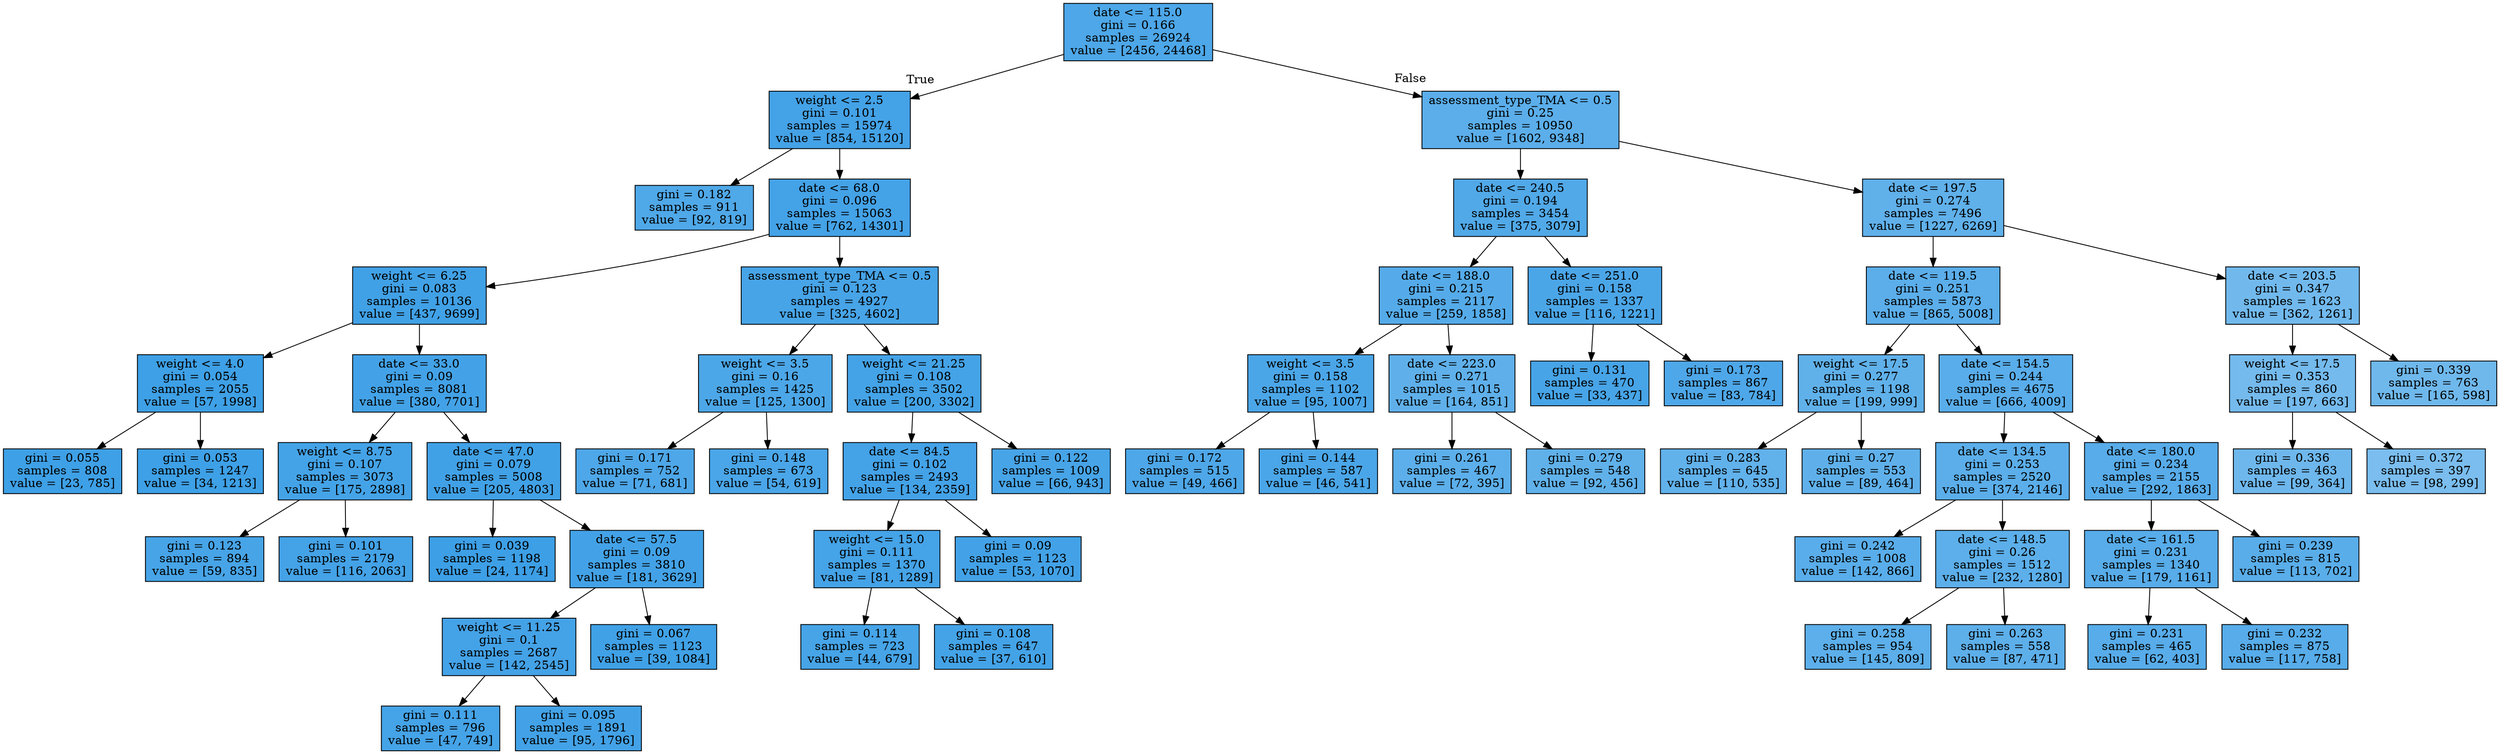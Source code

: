 digraph Tree {
node [shape=box, style="filled", color="black"] ;
0 [label="date <= 115.0\ngini = 0.166\nsamples = 26924\nvalue = [2456, 24468]", fillcolor="#399de5e5"] ;
1 [label="weight <= 2.5\ngini = 0.101\nsamples = 15974\nvalue = [854, 15120]", fillcolor="#399de5f1"] ;
0 -> 1 [labeldistance=2.5, labelangle=45, headlabel="True"] ;
2 [label="gini = 0.182\nsamples = 911\nvalue = [92, 819]", fillcolor="#399de5e2"] ;
1 -> 2 ;
3 [label="date <= 68.0\ngini = 0.096\nsamples = 15063\nvalue = [762, 14301]", fillcolor="#399de5f1"] ;
1 -> 3 ;
4 [label="weight <= 6.25\ngini = 0.083\nsamples = 10136\nvalue = [437, 9699]", fillcolor="#399de5f4"] ;
3 -> 4 ;
5 [label="weight <= 4.0\ngini = 0.054\nsamples = 2055\nvalue = [57, 1998]", fillcolor="#399de5f8"] ;
4 -> 5 ;
6 [label="gini = 0.055\nsamples = 808\nvalue = [23, 785]", fillcolor="#399de5f8"] ;
5 -> 6 ;
7 [label="gini = 0.053\nsamples = 1247\nvalue = [34, 1213]", fillcolor="#399de5f8"] ;
5 -> 7 ;
8 [label="date <= 33.0\ngini = 0.09\nsamples = 8081\nvalue = [380, 7701]", fillcolor="#399de5f2"] ;
4 -> 8 ;
9 [label="weight <= 8.75\ngini = 0.107\nsamples = 3073\nvalue = [175, 2898]", fillcolor="#399de5f0"] ;
8 -> 9 ;
10 [label="gini = 0.123\nsamples = 894\nvalue = [59, 835]", fillcolor="#399de5ed"] ;
9 -> 10 ;
11 [label="gini = 0.101\nsamples = 2179\nvalue = [116, 2063]", fillcolor="#399de5f1"] ;
9 -> 11 ;
12 [label="date <= 47.0\ngini = 0.079\nsamples = 5008\nvalue = [205, 4803]", fillcolor="#399de5f4"] ;
8 -> 12 ;
13 [label="gini = 0.039\nsamples = 1198\nvalue = [24, 1174]", fillcolor="#399de5fa"] ;
12 -> 13 ;
14 [label="date <= 57.5\ngini = 0.09\nsamples = 3810\nvalue = [181, 3629]", fillcolor="#399de5f2"] ;
12 -> 14 ;
15 [label="weight <= 11.25\ngini = 0.1\nsamples = 2687\nvalue = [142, 2545]", fillcolor="#399de5f1"] ;
14 -> 15 ;
16 [label="gini = 0.111\nsamples = 796\nvalue = [47, 749]", fillcolor="#399de5ef"] ;
15 -> 16 ;
17 [label="gini = 0.095\nsamples = 1891\nvalue = [95, 1796]", fillcolor="#399de5f2"] ;
15 -> 17 ;
18 [label="gini = 0.067\nsamples = 1123\nvalue = [39, 1084]", fillcolor="#399de5f6"] ;
14 -> 18 ;
19 [label="assessment_type_TMA <= 0.5\ngini = 0.123\nsamples = 4927\nvalue = [325, 4602]", fillcolor="#399de5ed"] ;
3 -> 19 ;
20 [label="weight <= 3.5\ngini = 0.16\nsamples = 1425\nvalue = [125, 1300]", fillcolor="#399de5e6"] ;
19 -> 20 ;
21 [label="gini = 0.171\nsamples = 752\nvalue = [71, 681]", fillcolor="#399de5e4"] ;
20 -> 21 ;
22 [label="gini = 0.148\nsamples = 673\nvalue = [54, 619]", fillcolor="#399de5e9"] ;
20 -> 22 ;
23 [label="weight <= 21.25\ngini = 0.108\nsamples = 3502\nvalue = [200, 3302]", fillcolor="#399de5f0"] ;
19 -> 23 ;
24 [label="date <= 84.5\ngini = 0.102\nsamples = 2493\nvalue = [134, 2359]", fillcolor="#399de5f1"] ;
23 -> 24 ;
25 [label="weight <= 15.0\ngini = 0.111\nsamples = 1370\nvalue = [81, 1289]", fillcolor="#399de5ef"] ;
24 -> 25 ;
26 [label="gini = 0.114\nsamples = 723\nvalue = [44, 679]", fillcolor="#399de5ee"] ;
25 -> 26 ;
27 [label="gini = 0.108\nsamples = 647\nvalue = [37, 610]", fillcolor="#399de5f0"] ;
25 -> 27 ;
28 [label="gini = 0.09\nsamples = 1123\nvalue = [53, 1070]", fillcolor="#399de5f2"] ;
24 -> 28 ;
29 [label="gini = 0.122\nsamples = 1009\nvalue = [66, 943]", fillcolor="#399de5ed"] ;
23 -> 29 ;
30 [label="assessment_type_TMA <= 0.5\ngini = 0.25\nsamples = 10950\nvalue = [1602, 9348]", fillcolor="#399de5d3"] ;
0 -> 30 [labeldistance=2.5, labelangle=-45, headlabel="False"] ;
31 [label="date <= 240.5\ngini = 0.194\nsamples = 3454\nvalue = [375, 3079]", fillcolor="#399de5e0"] ;
30 -> 31 ;
32 [label="date <= 188.0\ngini = 0.215\nsamples = 2117\nvalue = [259, 1858]", fillcolor="#399de5db"] ;
31 -> 32 ;
33 [label="weight <= 3.5\ngini = 0.158\nsamples = 1102\nvalue = [95, 1007]", fillcolor="#399de5e7"] ;
32 -> 33 ;
34 [label="gini = 0.172\nsamples = 515\nvalue = [49, 466]", fillcolor="#399de5e4"] ;
33 -> 34 ;
35 [label="gini = 0.144\nsamples = 587\nvalue = [46, 541]", fillcolor="#399de5e9"] ;
33 -> 35 ;
36 [label="date <= 223.0\ngini = 0.271\nsamples = 1015\nvalue = [164, 851]", fillcolor="#399de5ce"] ;
32 -> 36 ;
37 [label="gini = 0.261\nsamples = 467\nvalue = [72, 395]", fillcolor="#399de5d1"] ;
36 -> 37 ;
38 [label="gini = 0.279\nsamples = 548\nvalue = [92, 456]", fillcolor="#399de5cc"] ;
36 -> 38 ;
39 [label="date <= 251.0\ngini = 0.158\nsamples = 1337\nvalue = [116, 1221]", fillcolor="#399de5e7"] ;
31 -> 39 ;
40 [label="gini = 0.131\nsamples = 470\nvalue = [33, 437]", fillcolor="#399de5ec"] ;
39 -> 40 ;
41 [label="gini = 0.173\nsamples = 867\nvalue = [83, 784]", fillcolor="#399de5e4"] ;
39 -> 41 ;
42 [label="date <= 197.5\ngini = 0.274\nsamples = 7496\nvalue = [1227, 6269]", fillcolor="#399de5cd"] ;
30 -> 42 ;
43 [label="date <= 119.5\ngini = 0.251\nsamples = 5873\nvalue = [865, 5008]", fillcolor="#399de5d3"] ;
42 -> 43 ;
44 [label="weight <= 17.5\ngini = 0.277\nsamples = 1198\nvalue = [199, 999]", fillcolor="#399de5cc"] ;
43 -> 44 ;
45 [label="gini = 0.283\nsamples = 645\nvalue = [110, 535]", fillcolor="#399de5cb"] ;
44 -> 45 ;
46 [label="gini = 0.27\nsamples = 553\nvalue = [89, 464]", fillcolor="#399de5ce"] ;
44 -> 46 ;
47 [label="date <= 154.5\ngini = 0.244\nsamples = 4675\nvalue = [666, 4009]", fillcolor="#399de5d5"] ;
43 -> 47 ;
48 [label="date <= 134.5\ngini = 0.253\nsamples = 2520\nvalue = [374, 2146]", fillcolor="#399de5d3"] ;
47 -> 48 ;
49 [label="gini = 0.242\nsamples = 1008\nvalue = [142, 866]", fillcolor="#399de5d5"] ;
48 -> 49 ;
50 [label="date <= 148.5\ngini = 0.26\nsamples = 1512\nvalue = [232, 1280]", fillcolor="#399de5d1"] ;
48 -> 50 ;
51 [label="gini = 0.258\nsamples = 954\nvalue = [145, 809]", fillcolor="#399de5d1"] ;
50 -> 51 ;
52 [label="gini = 0.263\nsamples = 558\nvalue = [87, 471]", fillcolor="#399de5d0"] ;
50 -> 52 ;
53 [label="date <= 180.0\ngini = 0.234\nsamples = 2155\nvalue = [292, 1863]", fillcolor="#399de5d7"] ;
47 -> 53 ;
54 [label="date <= 161.5\ngini = 0.231\nsamples = 1340\nvalue = [179, 1161]", fillcolor="#399de5d8"] ;
53 -> 54 ;
55 [label="gini = 0.231\nsamples = 465\nvalue = [62, 403]", fillcolor="#399de5d8"] ;
54 -> 55 ;
56 [label="gini = 0.232\nsamples = 875\nvalue = [117, 758]", fillcolor="#399de5d8"] ;
54 -> 56 ;
57 [label="gini = 0.239\nsamples = 815\nvalue = [113, 702]", fillcolor="#399de5d6"] ;
53 -> 57 ;
58 [label="date <= 203.5\ngini = 0.347\nsamples = 1623\nvalue = [362, 1261]", fillcolor="#399de5b6"] ;
42 -> 58 ;
59 [label="weight <= 17.5\ngini = 0.353\nsamples = 860\nvalue = [197, 663]", fillcolor="#399de5b3"] ;
58 -> 59 ;
60 [label="gini = 0.336\nsamples = 463\nvalue = [99, 364]", fillcolor="#399de5ba"] ;
59 -> 60 ;
61 [label="gini = 0.372\nsamples = 397\nvalue = [98, 299]", fillcolor="#399de5ab"] ;
59 -> 61 ;
62 [label="gini = 0.339\nsamples = 763\nvalue = [165, 598]", fillcolor="#399de5b9"] ;
58 -> 62 ;
}